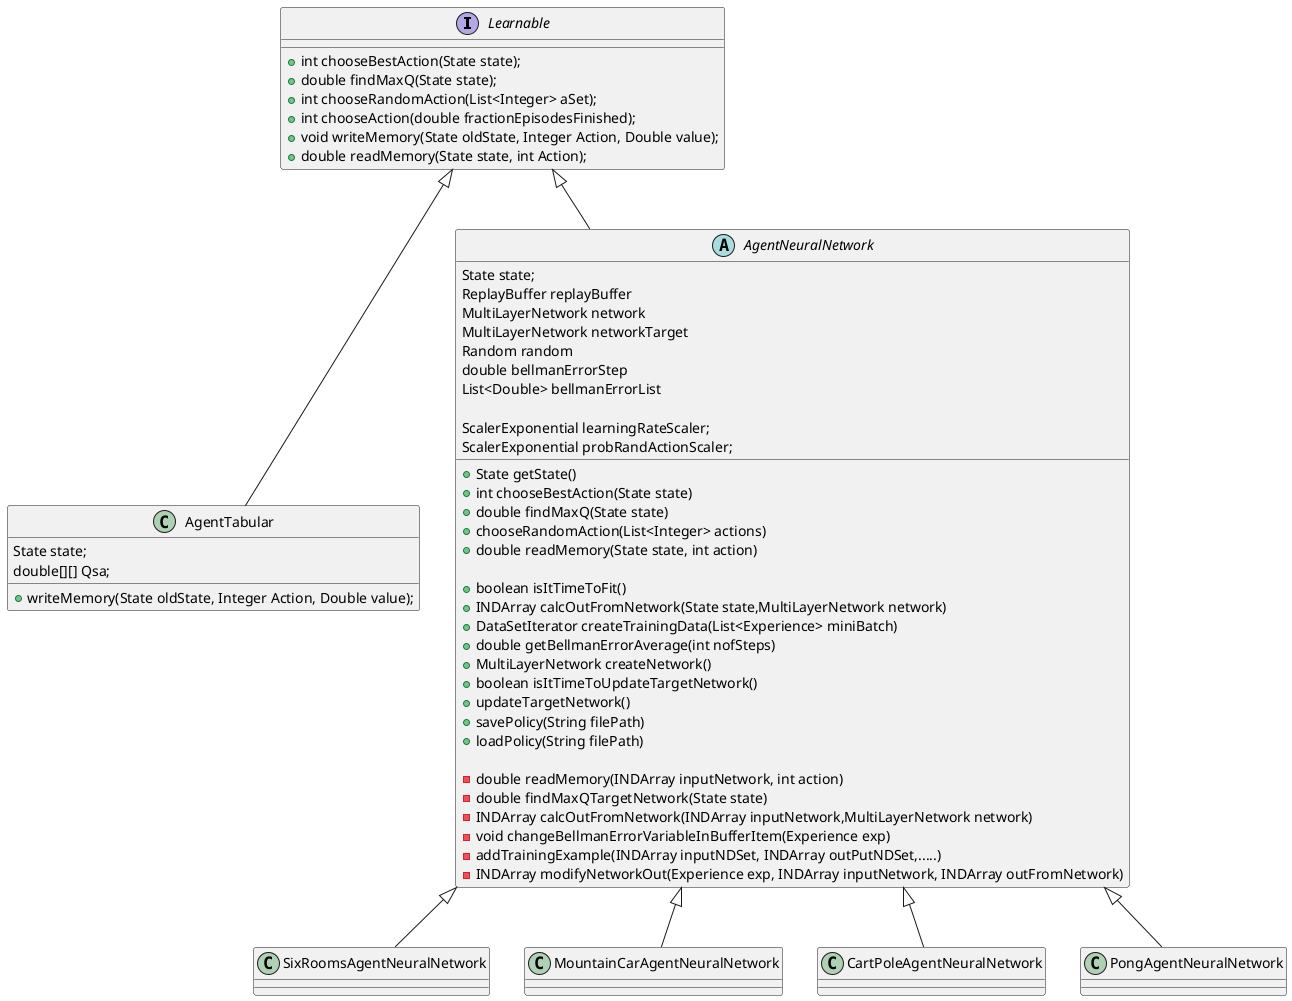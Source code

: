 @startuml
'https://plantuml.com/class-diagram


interface Learnable {
    + int chooseBestAction(State state);
    + double findMaxQ(State state);
    + int chooseRandomAction(List<Integer> aSet);
    + int chooseAction(double fractionEpisodesFinished);
    + void writeMemory(State oldState, Integer Action, Double value);
    + double readMemory(State state, int Action);
}

class AgentTabular {
State state;
double[][] Qsa;
+ writeMemory(State oldState, Integer Action, Double value);
}

abstract class AgentNeuralNetwork {
State state;
ReplayBuffer replayBuffer
MultiLayerNetwork network
MultiLayerNetwork networkTarget
Random random
double bellmanErrorStep
List<Double> bellmanErrorList

ScalerExponential learningRateScaler;
ScalerExponential probRandActionScaler;

+ State getState()
+ int chooseBestAction(State state)
+ double findMaxQ(State state)
+ chooseRandomAction(List<Integer> actions)
+ double readMemory(State state, int action)

+ boolean isItTimeToFit()
+ INDArray calcOutFromNetwork(State state,MultiLayerNetwork network)
+ DataSetIterator createTrainingData(List<Experience> miniBatch)
+ double getBellmanErrorAverage(int nofSteps)
+ MultiLayerNetwork createNetwork()
+ boolean isItTimeToUpdateTargetNetwork()
+ updateTargetNetwork()
+ savePolicy(String filePath)
+ loadPolicy(String filePath)

- double readMemory(INDArray inputNetwork, int action)
- double findMaxQTargetNetwork(State state)
- INDArray calcOutFromNetwork(INDArray inputNetwork,MultiLayerNetwork network)
- void changeBellmanErrorVariableInBufferItem(Experience exp)
- addTrainingExample(INDArray inputNDSet, INDArray outPutNDSet,.....)
- INDArray modifyNetworkOut(Experience exp, INDArray inputNetwork, INDArray outFromNetwork)

}

Learnable  <|-- AgentTabular
Learnable  <|-- AgentNeuralNetwork

AgentNeuralNetwork  <|-- SixRoomsAgentNeuralNetwork
AgentNeuralNetwork  <|-- MountainCarAgentNeuralNetwork
AgentNeuralNetwork  <|-- CartPoleAgentNeuralNetwork
AgentNeuralNetwork  <|-- PongAgentNeuralNetwork

@enduml